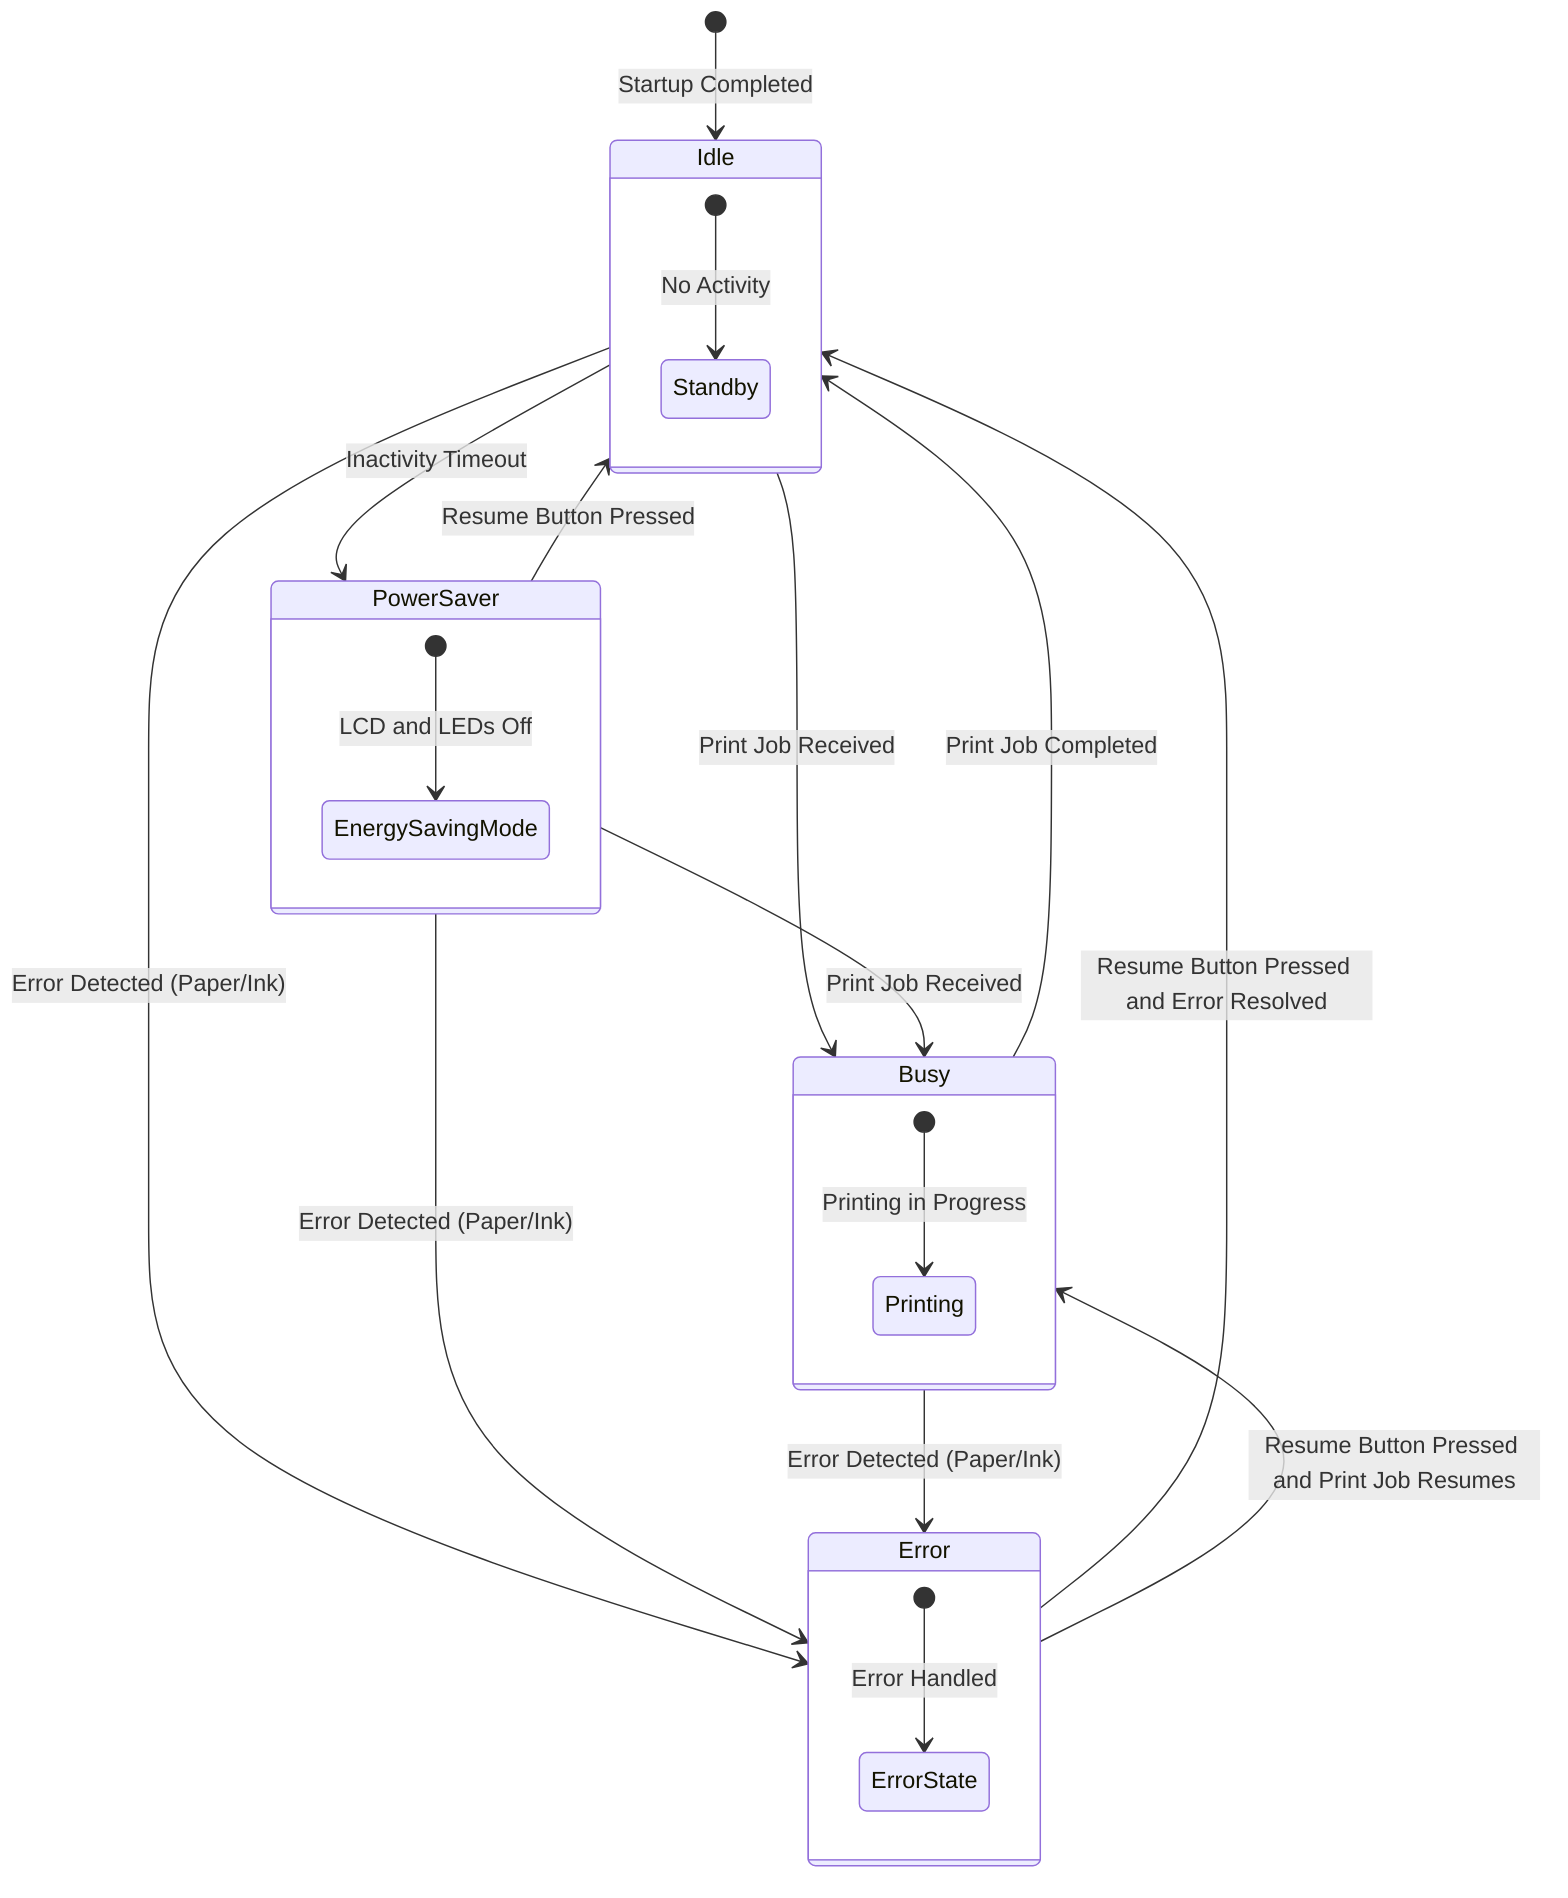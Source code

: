 stateDiagram-v2
    [*] --> Idle: Startup Completed
    Idle --> PowerSaver: Inactivity Timeout
    Idle --> Busy: Print Job Received
    Idle --> Error: Error Detected (Paper/Ink)

    PowerSaver --> Idle: Resume Button Pressed
    PowerSaver --> Busy: Print Job Received
    PowerSaver --> Error: Error Detected (Paper/Ink)

    Busy --> Idle: Print Job Completed
    Busy --> Error: Error Detected (Paper/Ink)

    Error --> Idle: Resume Button Pressed and Error Resolved
    Error --> Busy: Resume Button Pressed and Print Job Resumes

    state Idle {
        [*] --> Standby: No Activity
    }
    state PowerSaver {
        [*] --> EnergySavingMode: LCD and LEDs Off
    }
    state Busy {
        [*] --> Printing: Printing in Progress
    }
    state Error {
        [*] --> ErrorState: Error Handled
    }